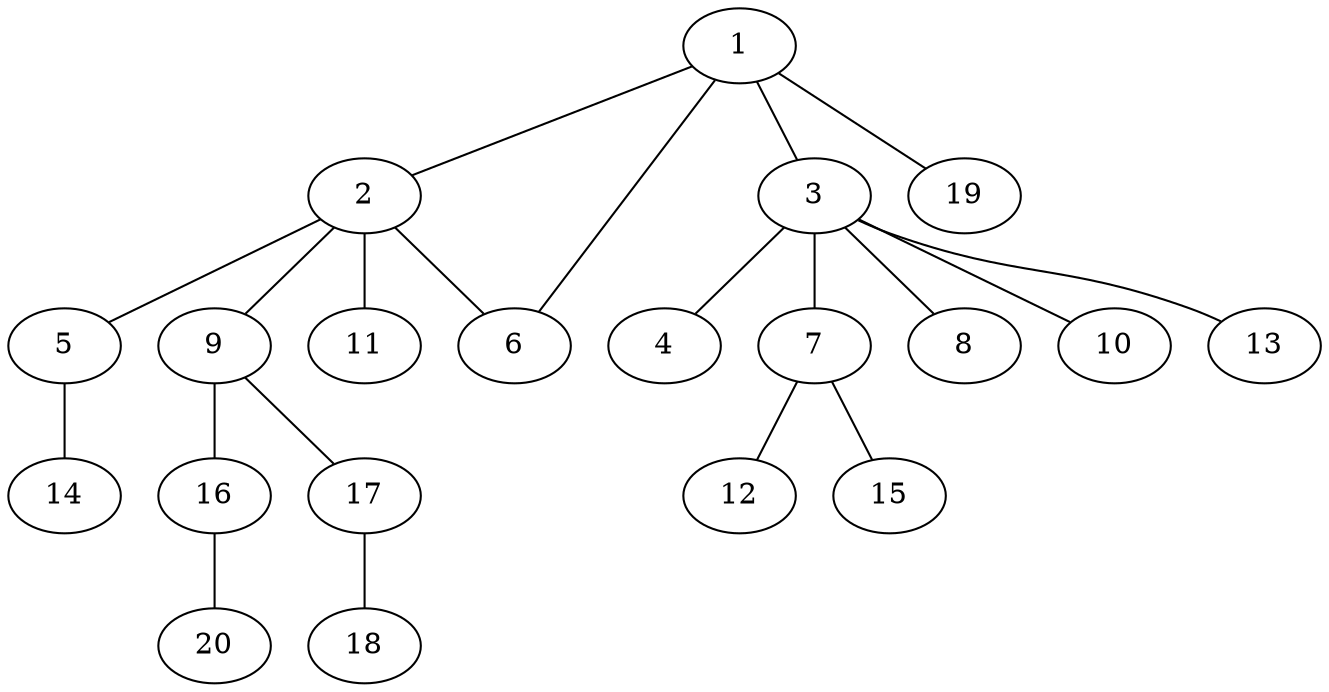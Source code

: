 graph graphname {1--2
1--3
1--6
1--19
2--5
2--6
2--9
2--11
3--4
3--7
3--8
3--10
3--13
5--14
7--12
7--15
9--16
9--17
16--20
17--18
}
